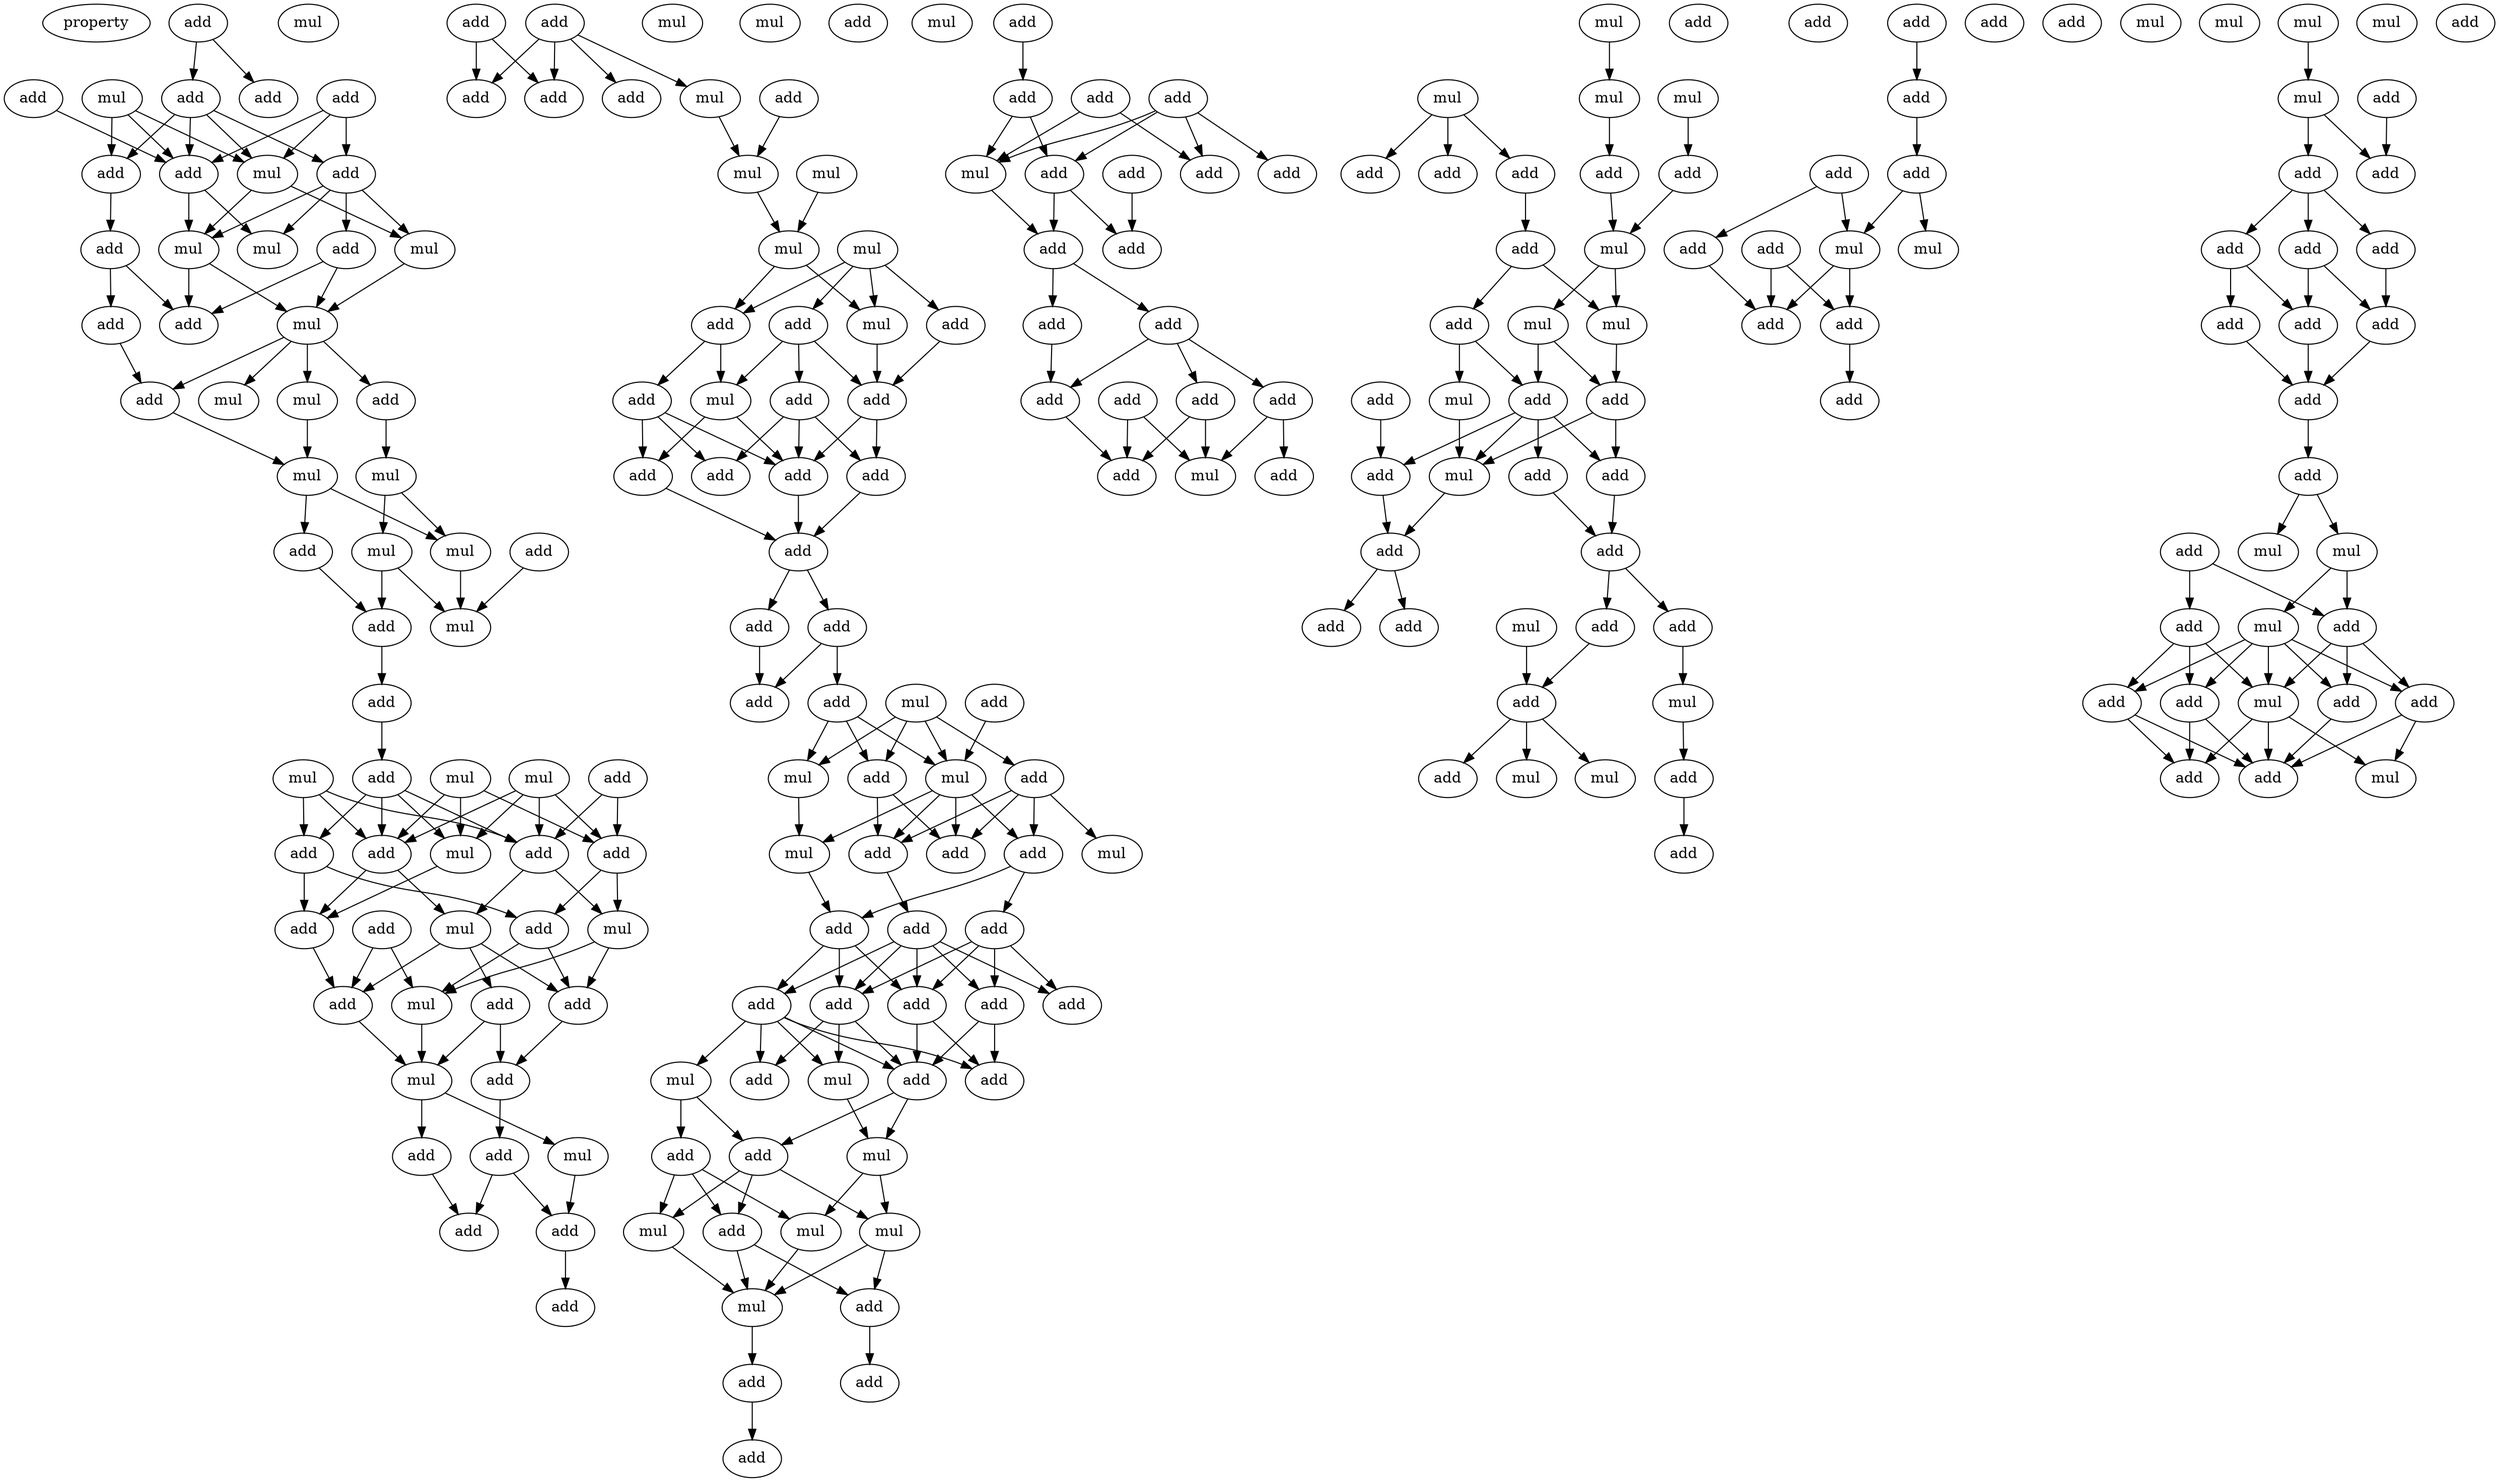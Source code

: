 digraph {
    node [fontcolor=black]
    property [mul=2,lf=1.8]
    0 [ label = add ];
    1 [ label = add ];
    2 [ label = add ];
    3 [ label = add ];
    4 [ label = add ];
    5 [ label = mul ];
    6 [ label = mul ];
    7 [ label = add ];
    8 [ label = add ];
    9 [ label = add ];
    10 [ label = mul ];
    11 [ label = mul ];
    12 [ label = add ];
    13 [ label = mul ];
    14 [ label = add ];
    15 [ label = add ];
    16 [ label = mul ];
    17 [ label = add ];
    18 [ label = mul ];
    19 [ label = mul ];
    20 [ label = add ];
    21 [ label = add ];
    22 [ label = mul ];
    23 [ label = mul ];
    24 [ label = mul ];
    25 [ label = mul ];
    26 [ label = add ];
    27 [ label = add ];
    28 [ label = mul ];
    29 [ label = mul ];
    30 [ label = add ];
    31 [ label = add ];
    32 [ label = add ];
    33 [ label = mul ];
    34 [ label = add ];
    35 [ label = mul ];
    36 [ label = mul ];
    37 [ label = add ];
    38 [ label = add ];
    39 [ label = mul ];
    40 [ label = add ];
    41 [ label = add ];
    42 [ label = add ];
    43 [ label = add ];
    44 [ label = mul ];
    45 [ label = mul ];
    46 [ label = add ];
    47 [ label = add ];
    48 [ label = add ];
    49 [ label = mul ];
    50 [ label = add ];
    51 [ label = mul ];
    52 [ label = add ];
    53 [ label = add ];
    54 [ label = add ];
    55 [ label = mul ];
    56 [ label = add ];
    57 [ label = add ];
    58 [ label = add ];
    59 [ label = add ];
    60 [ label = add ];
    61 [ label = add ];
    62 [ label = add ];
    63 [ label = add ];
    64 [ label = add ];
    65 [ label = mul ];
    66 [ label = mul ];
    67 [ label = mul ];
    68 [ label = mul ];
    69 [ label = mul ];
    70 [ label = add ];
    71 [ label = add ];
    72 [ label = mul ];
    73 [ label = add ];
    74 [ label = add ];
    75 [ label = add ];
    76 [ label = add ];
    77 [ label = mul ];
    78 [ label = add ];
    79 [ label = add ];
    80 [ label = add ];
    81 [ label = add ];
    82 [ label = add ];
    83 [ label = add ];
    84 [ label = add ];
    85 [ label = add ];
    86 [ label = add ];
    87 [ label = add ];
    88 [ label = mul ];
    89 [ label = add ];
    90 [ label = mul ];
    91 [ label = add ];
    92 [ label = mul ];
    93 [ label = mul ];
    94 [ label = add ];
    95 [ label = mul ];
    96 [ label = add ];
    97 [ label = add ];
    98 [ label = add ];
    99 [ label = add ];
    100 [ label = add ];
    101 [ label = add ];
    102 [ label = add ];
    103 [ label = add ];
    104 [ label = add ];
    105 [ label = add ];
    106 [ label = mul ];
    107 [ label = add ];
    108 [ label = add ];
    109 [ label = mul ];
    110 [ label = add ];
    111 [ label = add ];
    112 [ label = add ];
    113 [ label = mul ];
    114 [ label = mul ];
    115 [ label = mul ];
    116 [ label = mul ];
    117 [ label = add ];
    118 [ label = mul ];
    119 [ label = add ];
    120 [ label = add ];
    121 [ label = mul ];
    122 [ label = mul ];
    123 [ label = add ];
    124 [ label = add ];
    125 [ label = add ];
    126 [ label = mul ];
    127 [ label = add ];
    128 [ label = add ];
    129 [ label = add ];
    130 [ label = add ];
    131 [ label = mul ];
    132 [ label = add ];
    133 [ label = add ];
    134 [ label = add ];
    135 [ label = add ];
    136 [ label = add ];
    137 [ label = add ];
    138 [ label = add ];
    139 [ label = add ];
    140 [ label = add ];
    141 [ label = add ];
    142 [ label = add ];
    143 [ label = add ];
    144 [ label = mul ];
    145 [ label = add ];
    146 [ label = add ];
    147 [ label = mul ];
    148 [ label = mul ];
    149 [ label = mul ];
    150 [ label = add ];
    151 [ label = mul ];
    152 [ label = add ];
    153 [ label = add ];
    154 [ label = add ];
    155 [ label = add ];
    156 [ label = add ];
    157 [ label = mul ];
    158 [ label = add ];
    159 [ label = add ];
    160 [ label = mul ];
    161 [ label = mul ];
    162 [ label = mul ];
    163 [ label = add ];
    164 [ label = add ];
    165 [ label = add ];
    166 [ label = add ];
    167 [ label = mul ];
    168 [ label = add ];
    169 [ label = add ];
    170 [ label = add ];
    171 [ label = add ];
    172 [ label = mul ];
    173 [ label = add ];
    174 [ label = add ];
    175 [ label = add ];
    176 [ label = add ];
    177 [ label = mul ];
    178 [ label = add ];
    179 [ label = add ];
    180 [ label = mul ];
    181 [ label = add ];
    182 [ label = add ];
    183 [ label = mul ];
    184 [ label = add ];
    185 [ label = add ];
    186 [ label = add ];
    187 [ label = add ];
    188 [ label = add ];
    189 [ label = add ];
    190 [ label = add ];
    191 [ label = mul ];
    192 [ label = mul ];
    193 [ label = add ];
    194 [ label = mul ];
    195 [ label = add ];
    196 [ label = add ];
    197 [ label = add ];
    198 [ label = mul ];
    199 [ label = mul ];
    200 [ label = add ];
    201 [ label = add ];
    202 [ label = mul ];
    203 [ label = mul ];
    204 [ label = add ];
    205 [ label = add ];
    206 [ label = add ];
    207 [ label = add ];
    208 [ label = add ];
    209 [ label = add ];
    210 [ label = add ];
    211 [ label = add ];
    212 [ label = add ];
    213 [ label = add ];
    214 [ label = mul ];
    215 [ label = mul ];
    216 [ label = add ];
    217 [ label = add ];
    218 [ label = mul ];
    219 [ label = add ];
    220 [ label = add ];
    221 [ label = add ];
    222 [ label = mul ];
    223 [ label = add ];
    224 [ label = add ];
    225 [ label = add ];
    226 [ label = add ];
    227 [ label = add ];
    228 [ label = mul ];
    0 -> 1 [ name = 0 ];
    0 -> 4 [ name = 1 ];
    2 -> 6 [ name = 2 ];
    2 -> 7 [ name = 3 ];
    2 -> 8 [ name = 4 ];
    3 -> 7 [ name = 5 ];
    4 -> 6 [ name = 6 ];
    4 -> 7 [ name = 7 ];
    4 -> 8 [ name = 8 ];
    4 -> 9 [ name = 9 ];
    5 -> 6 [ name = 10 ];
    5 -> 7 [ name = 11 ];
    5 -> 9 [ name = 12 ];
    6 -> 10 [ name = 13 ];
    6 -> 11 [ name = 14 ];
    7 -> 10 [ name = 15 ];
    7 -> 13 [ name = 16 ];
    8 -> 10 [ name = 17 ];
    8 -> 11 [ name = 18 ];
    8 -> 12 [ name = 19 ];
    8 -> 13 [ name = 20 ];
    9 -> 14 [ name = 21 ];
    10 -> 15 [ name = 22 ];
    10 -> 16 [ name = 23 ];
    11 -> 16 [ name = 24 ];
    12 -> 15 [ name = 25 ];
    12 -> 16 [ name = 26 ];
    14 -> 15 [ name = 27 ];
    14 -> 17 [ name = 28 ];
    16 -> 18 [ name = 29 ];
    16 -> 19 [ name = 30 ];
    16 -> 20 [ name = 31 ];
    16 -> 21 [ name = 32 ];
    17 -> 21 [ name = 33 ];
    19 -> 24 [ name = 34 ];
    20 -> 23 [ name = 35 ];
    21 -> 24 [ name = 36 ];
    23 -> 25 [ name = 37 ];
    23 -> 28 [ name = 38 ];
    24 -> 26 [ name = 39 ];
    24 -> 28 [ name = 40 ];
    25 -> 29 [ name = 41 ];
    25 -> 30 [ name = 42 ];
    26 -> 30 [ name = 43 ];
    27 -> 29 [ name = 44 ];
    28 -> 29 [ name = 45 ];
    30 -> 31 [ name = 46 ];
    31 -> 34 [ name = 47 ];
    32 -> 38 [ name = 48 ];
    32 -> 41 [ name = 49 ];
    33 -> 39 [ name = 50 ];
    33 -> 40 [ name = 51 ];
    33 -> 41 [ name = 52 ];
    34 -> 37 [ name = 53 ];
    34 -> 38 [ name = 54 ];
    34 -> 39 [ name = 55 ];
    34 -> 40 [ name = 56 ];
    35 -> 38 [ name = 57 ];
    35 -> 39 [ name = 58 ];
    35 -> 40 [ name = 59 ];
    35 -> 41 [ name = 60 ];
    36 -> 37 [ name = 61 ];
    36 -> 38 [ name = 62 ];
    36 -> 40 [ name = 63 ];
    37 -> 42 [ name = 64 ];
    37 -> 46 [ name = 65 ];
    38 -> 44 [ name = 66 ];
    38 -> 45 [ name = 67 ];
    39 -> 42 [ name = 68 ];
    40 -> 42 [ name = 69 ];
    40 -> 45 [ name = 70 ];
    41 -> 44 [ name = 71 ];
    41 -> 46 [ name = 72 ];
    42 -> 47 [ name = 73 ];
    43 -> 47 [ name = 74 ];
    43 -> 49 [ name = 75 ];
    44 -> 49 [ name = 76 ];
    44 -> 50 [ name = 77 ];
    45 -> 47 [ name = 78 ];
    45 -> 48 [ name = 79 ];
    45 -> 50 [ name = 80 ];
    46 -> 49 [ name = 81 ];
    46 -> 50 [ name = 82 ];
    47 -> 51 [ name = 83 ];
    48 -> 51 [ name = 84 ];
    48 -> 52 [ name = 85 ];
    49 -> 51 [ name = 86 ];
    50 -> 52 [ name = 87 ];
    51 -> 54 [ name = 88 ];
    51 -> 55 [ name = 89 ];
    52 -> 53 [ name = 90 ];
    53 -> 56 [ name = 91 ];
    53 -> 57 [ name = 92 ];
    54 -> 56 [ name = 93 ];
    55 -> 57 [ name = 94 ];
    57 -> 60 [ name = 95 ];
    58 -> 61 [ name = 96 ];
    58 -> 62 [ name = 97 ];
    58 -> 63 [ name = 98 ];
    58 -> 65 [ name = 99 ];
    59 -> 61 [ name = 100 ];
    59 -> 63 [ name = 101 ];
    64 -> 66 [ name = 102 ];
    65 -> 66 [ name = 103 ];
    66 -> 69 [ name = 104 ];
    67 -> 69 [ name = 105 ];
    68 -> 70 [ name = 106 ];
    68 -> 71 [ name = 107 ];
    68 -> 72 [ name = 108 ];
    68 -> 73 [ name = 109 ];
    69 -> 70 [ name = 110 ];
    69 -> 72 [ name = 111 ];
    70 -> 75 [ name = 112 ];
    70 -> 77 [ name = 113 ];
    71 -> 74 [ name = 114 ];
    71 -> 76 [ name = 115 ];
    71 -> 77 [ name = 116 ];
    72 -> 74 [ name = 117 ];
    73 -> 74 [ name = 118 ];
    74 -> 80 [ name = 119 ];
    74 -> 81 [ name = 120 ];
    75 -> 78 [ name = 121 ];
    75 -> 79 [ name = 122 ];
    75 -> 81 [ name = 123 ];
    76 -> 78 [ name = 124 ];
    76 -> 80 [ name = 125 ];
    76 -> 81 [ name = 126 ];
    77 -> 79 [ name = 127 ];
    77 -> 81 [ name = 128 ];
    79 -> 82 [ name = 129 ];
    80 -> 82 [ name = 130 ];
    81 -> 82 [ name = 131 ];
    82 -> 83 [ name = 132 ];
    82 -> 84 [ name = 133 ];
    83 -> 86 [ name = 134 ];
    83 -> 87 [ name = 135 ];
    84 -> 86 [ name = 136 ];
    85 -> 92 [ name = 137 ];
    87 -> 90 [ name = 138 ];
    87 -> 91 [ name = 139 ];
    87 -> 92 [ name = 140 ];
    88 -> 89 [ name = 141 ];
    88 -> 90 [ name = 142 ];
    88 -> 91 [ name = 143 ];
    88 -> 92 [ name = 144 ];
    89 -> 94 [ name = 145 ];
    89 -> 95 [ name = 146 ];
    89 -> 96 [ name = 147 ];
    89 -> 97 [ name = 148 ];
    90 -> 93 [ name = 149 ];
    91 -> 94 [ name = 150 ];
    91 -> 96 [ name = 151 ];
    92 -> 93 [ name = 152 ];
    92 -> 94 [ name = 153 ];
    92 -> 96 [ name = 154 ];
    92 -> 97 [ name = 155 ];
    93 -> 98 [ name = 156 ];
    96 -> 99 [ name = 157 ];
    97 -> 98 [ name = 158 ];
    97 -> 100 [ name = 159 ];
    98 -> 102 [ name = 160 ];
    98 -> 104 [ name = 161 ];
    98 -> 105 [ name = 162 ];
    99 -> 101 [ name = 163 ];
    99 -> 102 [ name = 164 ];
    99 -> 103 [ name = 165 ];
    99 -> 104 [ name = 166 ];
    99 -> 105 [ name = 167 ];
    100 -> 101 [ name = 168 ];
    100 -> 103 [ name = 169 ];
    100 -> 104 [ name = 170 ];
    100 -> 105 [ name = 171 ];
    101 -> 107 [ name = 172 ];
    101 -> 108 [ name = 173 ];
    102 -> 106 [ name = 174 ];
    102 -> 107 [ name = 175 ];
    102 -> 108 [ name = 176 ];
    102 -> 109 [ name = 177 ];
    102 -> 110 [ name = 178 ];
    104 -> 107 [ name = 179 ];
    104 -> 109 [ name = 180 ];
    104 -> 110 [ name = 181 ];
    105 -> 107 [ name = 182 ];
    105 -> 108 [ name = 183 ];
    106 -> 111 [ name = 184 ];
    106 -> 112 [ name = 185 ];
    107 -> 112 [ name = 186 ];
    107 -> 113 [ name = 187 ];
    109 -> 113 [ name = 188 ];
    111 -> 114 [ name = 189 ];
    111 -> 115 [ name = 190 ];
    111 -> 117 [ name = 191 ];
    112 -> 115 [ name = 192 ];
    112 -> 116 [ name = 193 ];
    112 -> 117 [ name = 194 ];
    113 -> 114 [ name = 195 ];
    113 -> 116 [ name = 196 ];
    114 -> 118 [ name = 197 ];
    115 -> 118 [ name = 198 ];
    116 -> 118 [ name = 199 ];
    116 -> 119 [ name = 200 ];
    117 -> 118 [ name = 201 ];
    117 -> 119 [ name = 202 ];
    118 -> 120 [ name = 203 ];
    119 -> 123 [ name = 204 ];
    120 -> 125 [ name = 205 ];
    127 -> 128 [ name = 206 ];
    128 -> 131 [ name = 207 ];
    128 -> 132 [ name = 208 ];
    129 -> 131 [ name = 209 ];
    129 -> 133 [ name = 210 ];
    130 -> 131 [ name = 211 ];
    130 -> 132 [ name = 212 ];
    130 -> 133 [ name = 213 ];
    130 -> 135 [ name = 214 ];
    131 -> 137 [ name = 215 ];
    132 -> 136 [ name = 216 ];
    132 -> 137 [ name = 217 ];
    134 -> 136 [ name = 218 ];
    137 -> 138 [ name = 219 ];
    137 -> 139 [ name = 220 ];
    138 -> 140 [ name = 221 ];
    138 -> 142 [ name = 222 ];
    138 -> 143 [ name = 223 ];
    139 -> 140 [ name = 224 ];
    140 -> 146 [ name = 225 ];
    141 -> 144 [ name = 226 ];
    141 -> 146 [ name = 227 ];
    142 -> 144 [ name = 228 ];
    142 -> 145 [ name = 229 ];
    143 -> 144 [ name = 230 ];
    143 -> 146 [ name = 231 ];
    147 -> 149 [ name = 232 ];
    148 -> 155 [ name = 233 ];
    149 -> 153 [ name = 234 ];
    151 -> 152 [ name = 235 ];
    151 -> 154 [ name = 236 ];
    151 -> 156 [ name = 237 ];
    153 -> 157 [ name = 238 ];
    155 -> 157 [ name = 239 ];
    156 -> 158 [ name = 240 ];
    157 -> 160 [ name = 241 ];
    157 -> 161 [ name = 242 ];
    158 -> 159 [ name = 243 ];
    158 -> 161 [ name = 244 ];
    159 -> 162 [ name = 245 ];
    159 -> 165 [ name = 246 ];
    160 -> 164 [ name = 247 ];
    160 -> 165 [ name = 248 ];
    161 -> 164 [ name = 249 ];
    162 -> 167 [ name = 250 ];
    163 -> 166 [ name = 251 ];
    164 -> 167 [ name = 252 ];
    164 -> 168 [ name = 253 ];
    165 -> 166 [ name = 254 ];
    165 -> 167 [ name = 255 ];
    165 -> 168 [ name = 256 ];
    165 -> 169 [ name = 257 ];
    166 -> 171 [ name = 258 ];
    167 -> 171 [ name = 259 ];
    168 -> 170 [ name = 260 ];
    169 -> 170 [ name = 261 ];
    170 -> 173 [ name = 262 ];
    170 -> 175 [ name = 263 ];
    171 -> 174 [ name = 264 ];
    171 -> 176 [ name = 265 ];
    172 -> 178 [ name = 266 ];
    173 -> 178 [ name = 267 ];
    175 -> 177 [ name = 268 ];
    177 -> 182 [ name = 269 ];
    178 -> 179 [ name = 270 ];
    178 -> 180 [ name = 271 ];
    178 -> 183 [ name = 272 ];
    182 -> 184 [ name = 273 ];
    185 -> 188 [ name = 274 ];
    188 -> 189 [ name = 275 ];
    189 -> 192 [ name = 276 ];
    189 -> 194 [ name = 277 ];
    190 -> 192 [ name = 278 ];
    190 -> 195 [ name = 279 ];
    192 -> 196 [ name = 280 ];
    192 -> 197 [ name = 281 ];
    193 -> 196 [ name = 282 ];
    193 -> 197 [ name = 283 ];
    195 -> 197 [ name = 284 ];
    196 -> 200 [ name = 285 ];
    199 -> 203 [ name = 286 ];
    201 -> 205 [ name = 287 ];
    203 -> 204 [ name = 288 ];
    203 -> 205 [ name = 289 ];
    204 -> 206 [ name = 290 ];
    204 -> 207 [ name = 291 ];
    204 -> 208 [ name = 292 ];
    206 -> 210 [ name = 293 ];
    206 -> 211 [ name = 294 ];
    207 -> 209 [ name = 295 ];
    207 -> 210 [ name = 296 ];
    208 -> 211 [ name = 297 ];
    209 -> 212 [ name = 298 ];
    210 -> 212 [ name = 299 ];
    211 -> 212 [ name = 300 ];
    212 -> 213 [ name = 301 ];
    213 -> 214 [ name = 302 ];
    213 -> 215 [ name = 303 ];
    214 -> 217 [ name = 304 ];
    214 -> 218 [ name = 305 ];
    216 -> 217 [ name = 306 ];
    216 -> 219 [ name = 307 ];
    217 -> 221 [ name = 308 ];
    217 -> 222 [ name = 309 ];
    217 -> 224 [ name = 310 ];
    218 -> 220 [ name = 311 ];
    218 -> 221 [ name = 312 ];
    218 -> 222 [ name = 313 ];
    218 -> 223 [ name = 314 ];
    218 -> 224 [ name = 315 ];
    219 -> 220 [ name = 316 ];
    219 -> 222 [ name = 317 ];
    219 -> 223 [ name = 318 ];
    220 -> 225 [ name = 319 ];
    220 -> 227 [ name = 320 ];
    221 -> 227 [ name = 321 ];
    222 -> 225 [ name = 322 ];
    222 -> 227 [ name = 323 ];
    222 -> 228 [ name = 324 ];
    223 -> 225 [ name = 325 ];
    223 -> 227 [ name = 326 ];
    224 -> 227 [ name = 327 ];
    224 -> 228 [ name = 328 ];
}
